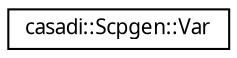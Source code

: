 digraph "Graphical Class Hierarchy"
{
  edge [fontname="FreeSans.ttf",fontsize="10",labelfontname="FreeSans.ttf",labelfontsize="10"];
  node [fontname="FreeSans.ttf",fontsize="10",shape=record];
  rankdir="LR";
  Node1 [label="casadi::Scpgen::Var",height=0.2,width=0.4,color="black", fillcolor="white", style="filled",URL="$df/df0/structcasadi_1_1Scpgen_1_1Var.html"];
}

